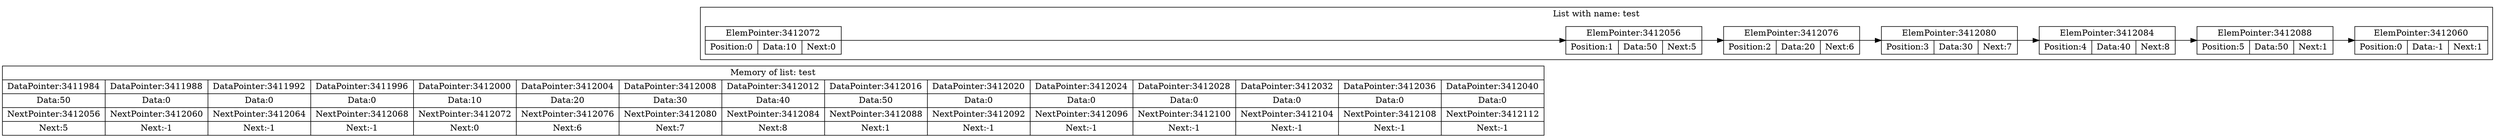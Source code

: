 digraph G{
rankdir=LR;
data [shape=record, rankdir=LR,label="{Memory of list: test} | {{DataPointer:
3411984 | Data:
50 | NextPointer:
3412056 | Next:
5}| {DataPointer:
3411988 | Data:
0 | NextPointer:
3412060 | Next:
-1}| {DataPointer:
3411992 | Data:
0 | NextPointer:
3412064 | Next:
-1}| {DataPointer:
3411996 | Data:
0 | NextPointer:
3412068 | Next:
-1}| {DataPointer:
3412000 | Data:
10 | NextPointer:
3412072 | Next:
0}| {DataPointer:
3412004 | Data:
20 | NextPointer:
3412076 | Next:
6}| {DataPointer:
3412008 | Data:
30 | NextPointer:
3412080 | Next:
7}| {DataPointer:
3412012 | Data:
40 | NextPointer:
3412084 | Next:
8}| {DataPointer:
3412016 | Data:
50 | NextPointer:
3412088 | Next:
1}| {DataPointer:
3412020 | Data:
0 | NextPointer:
3412092 | Next:
-1}| {DataPointer:
3412024 | Data:
0 | NextPointer:
3412096 | Next:
-1}| {DataPointer:
3412028 | Data:
0 | NextPointer:
3412100 | Next:
-1}| {DataPointer:
3412032 | Data:
0 | NextPointer:
3412104 | Next:
-1}| {DataPointer:
3412036 | Data:
0 | NextPointer:
3412108 | Next:
-1}| {DataPointer:
3412040 | Data:
0 | NextPointer:
3412112 | Next:
-1}}"];
subgraph clusterlist {
0 [shape=record, label="ElemPointer:
3412072 | {Position
:0 | Data:
10 | Next:
0}"];
1 [shape=record, label="ElemPointer:
3412056 | {Position
:50 | Data:
5 | Next:
0}"];
0->1
1 [shape=record, label="ElemPointer:
3412056 | {Position
:1 | Data:
50 | Next:
5}"];
2 [shape=record, label="ElemPointer:
3412076 | {Position
:20 | Data:
6 | Next:
5}"];
1->2
2 [shape=record, label="ElemPointer:
3412076 | {Position
:2 | Data:
20 | Next:
6}"];
3 [shape=record, label="ElemPointer:
3412080 | {Position
:30 | Data:
7 | Next:
6}"];
2->3
3 [shape=record, label="ElemPointer:
3412080 | {Position
:3 | Data:
30 | Next:
7}"];
4 [shape=record, label="ElemPointer:
3412084 | {Position
:40 | Data:
8 | Next:
7}"];
3->4
4 [shape=record, label="ElemPointer:
3412084 | {Position
:4 | Data:
40 | Next:
8}"];
5 [shape=record, label="ElemPointer:
3412088 | {Position
:50 | Data:
1 | Next:
8}"];
4->5
5 [shape=record, label="ElemPointer:
3412088 | {Position
:5 | Data:
50 | Next:
1}"];
6 [shape=record, label="ElemPointer:
3412060 | {Position
:0 | Data:
-1 | Next:
1}"];
5->6
label = "List with name: test"}
}
